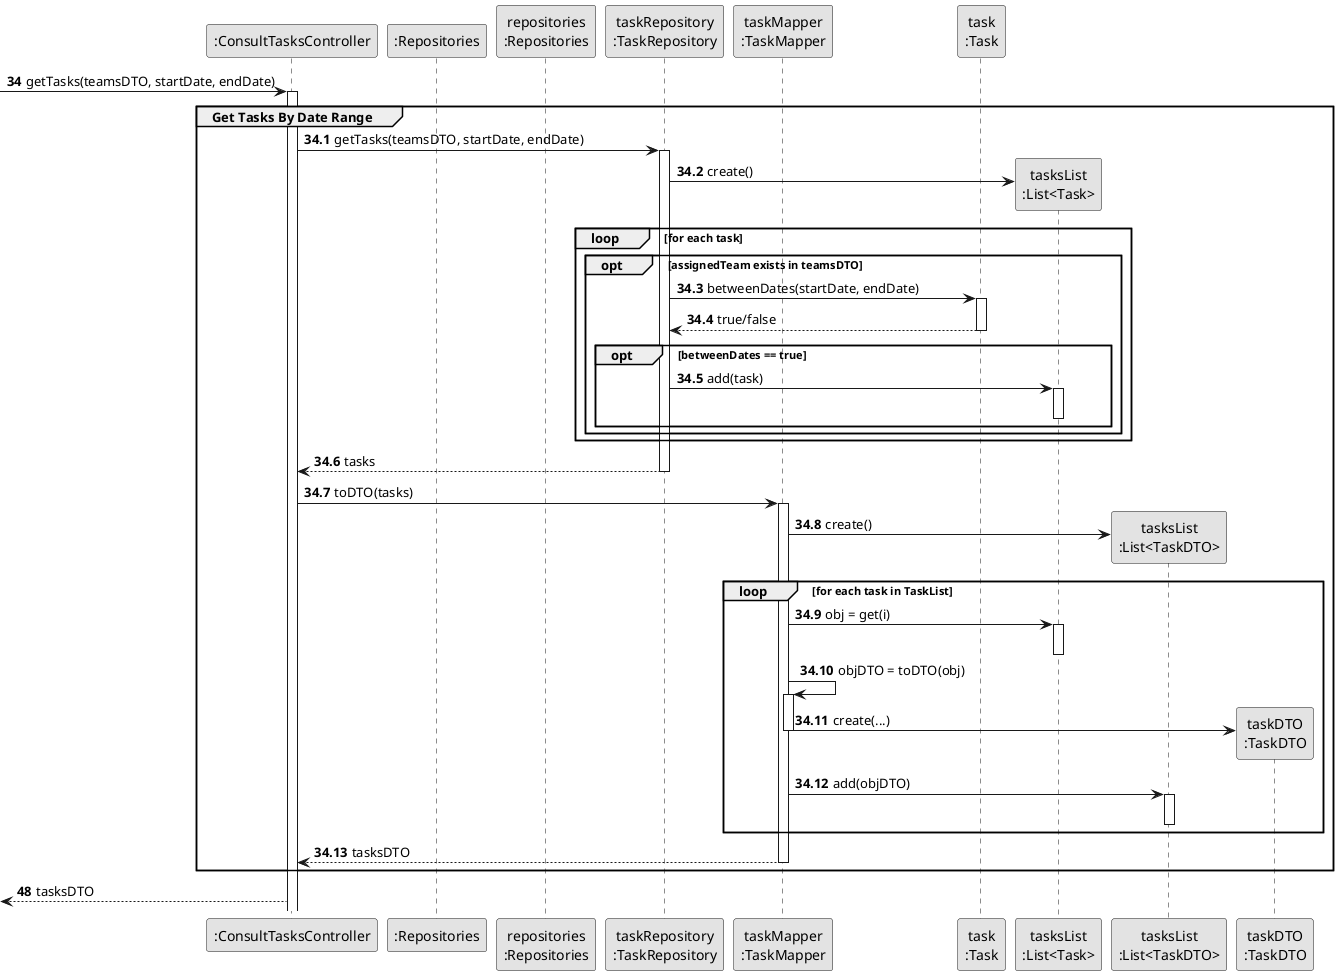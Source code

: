 @startuml
skinparam monochrome true
skinparam packageStyle rectangle
skinparam shadowing false

participant ":ConsultTasksController" as CTRL
participant ":Repositories" as RepositorySingleton
participant "repositories\n:Repositories" as PLAT
participant "taskRepository\n:TaskRepository" as TaskRepository
participant "taskMapper\n:TaskMapper" as TaskMapper
participant "task\n:Task" as Task
participant "tasksList\n:List<Task>" as TasksList
participant "tasksList\n:List<TaskDTO>" as TasksListDTO
participant "taskDTO\n:TaskDTO" as TaskDTO

autonumber 34
-> CTRL : getTasks(teamsDTO, startDate, endDate)

autonumber 34.1

activate CTRL
    group Get Tasks By Date Range
           CTRL -> TaskRepository : getTasks(teamsDTO, startDate, endDate)
           activate TaskRepository

           TaskRepository -> TasksList ** : create()
           loop for each task
               opt assignedTeam exists in teamsDTO
                   TaskRepository -> Task : betweenDates(startDate, endDate)
                   activate Task

                   Task --> TaskRepository : true/false
                   deactivate Task

                   opt betweenDates == true
                       TaskRepository -> TasksList : add(task)
                       activate TasksList
                       deactivate TasksList
                   end opt

               end opt

           end loop

           TaskRepository --> CTRL : tasks
           deactivate TaskRepository

       CTRL -> TaskMapper : toDTO(tasks)
       activate TaskMapper

       TaskMapper -> TasksListDTO ** : create()
       loop for each task in TaskList
       TaskMapper -> TasksList : obj = get(i)
       activate TasksList
       deactivate TasksList

       TaskMapper -> TaskMapper : objDTO = toDTO(obj)
       activate TaskMapper

       TaskMapper -> TaskDTO ** : create(...)
       deactivate TaskMapper

       TaskMapper -> TasksListDTO : add(objDTO)
       activate TasksListDTO
       deactivate TasksListDTO

       end loop

       TaskMapper --> CTRL : tasksDTO
       deactivate TaskMapper

end group
autonumber 48
<-- CTRL : tasksDTO

@enduml